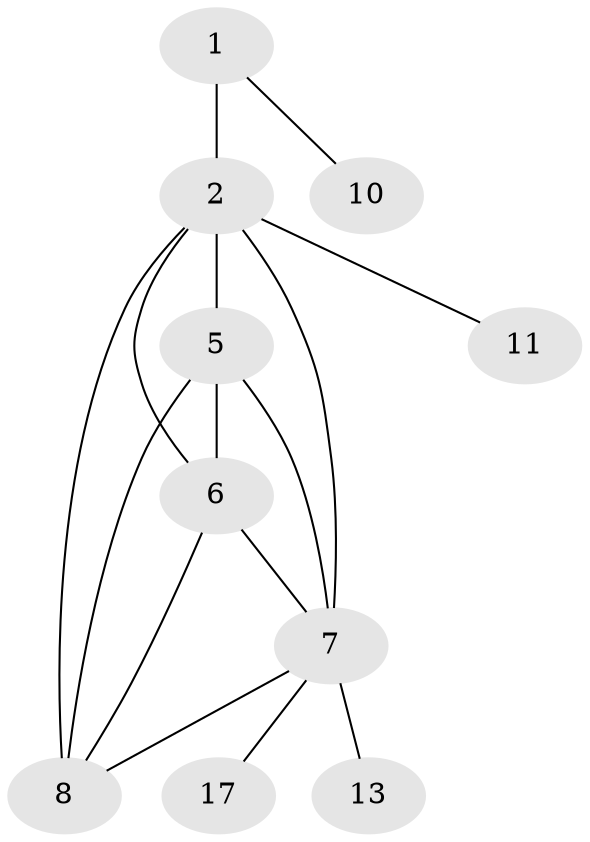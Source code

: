 // original degree distribution, {3: 0.23636363636363636, 1: 0.18181818181818182, 5: 0.05454545454545454, 0: 0.10909090909090909, 2: 0.2545454545454545, 4: 0.12727272727272726, 7: 0.03636363636363636}
// Generated by graph-tools (version 1.1) at 2025/48/03/04/25 22:48:16]
// undirected, 10 vertices, 15 edges
graph export_dot {
  node [color=gray90,style=filled];
  1;
  2;
  5;
  6;
  7;
  8;
  10;
  11;
  13;
  17;
  1 -- 2 [weight=2.0];
  1 -- 10 [weight=1.0];
  2 -- 5 [weight=4.0];
  2 -- 6 [weight=1.0];
  2 -- 7 [weight=2.0];
  2 -- 8 [weight=4.0];
  2 -- 11 [weight=1.0];
  5 -- 6 [weight=2.0];
  5 -- 7 [weight=2.0];
  5 -- 8 [weight=1.0];
  6 -- 7 [weight=1.0];
  6 -- 8 [weight=2.0];
  7 -- 8 [weight=1.0];
  7 -- 13 [weight=1.0];
  7 -- 17 [weight=1.0];
}
